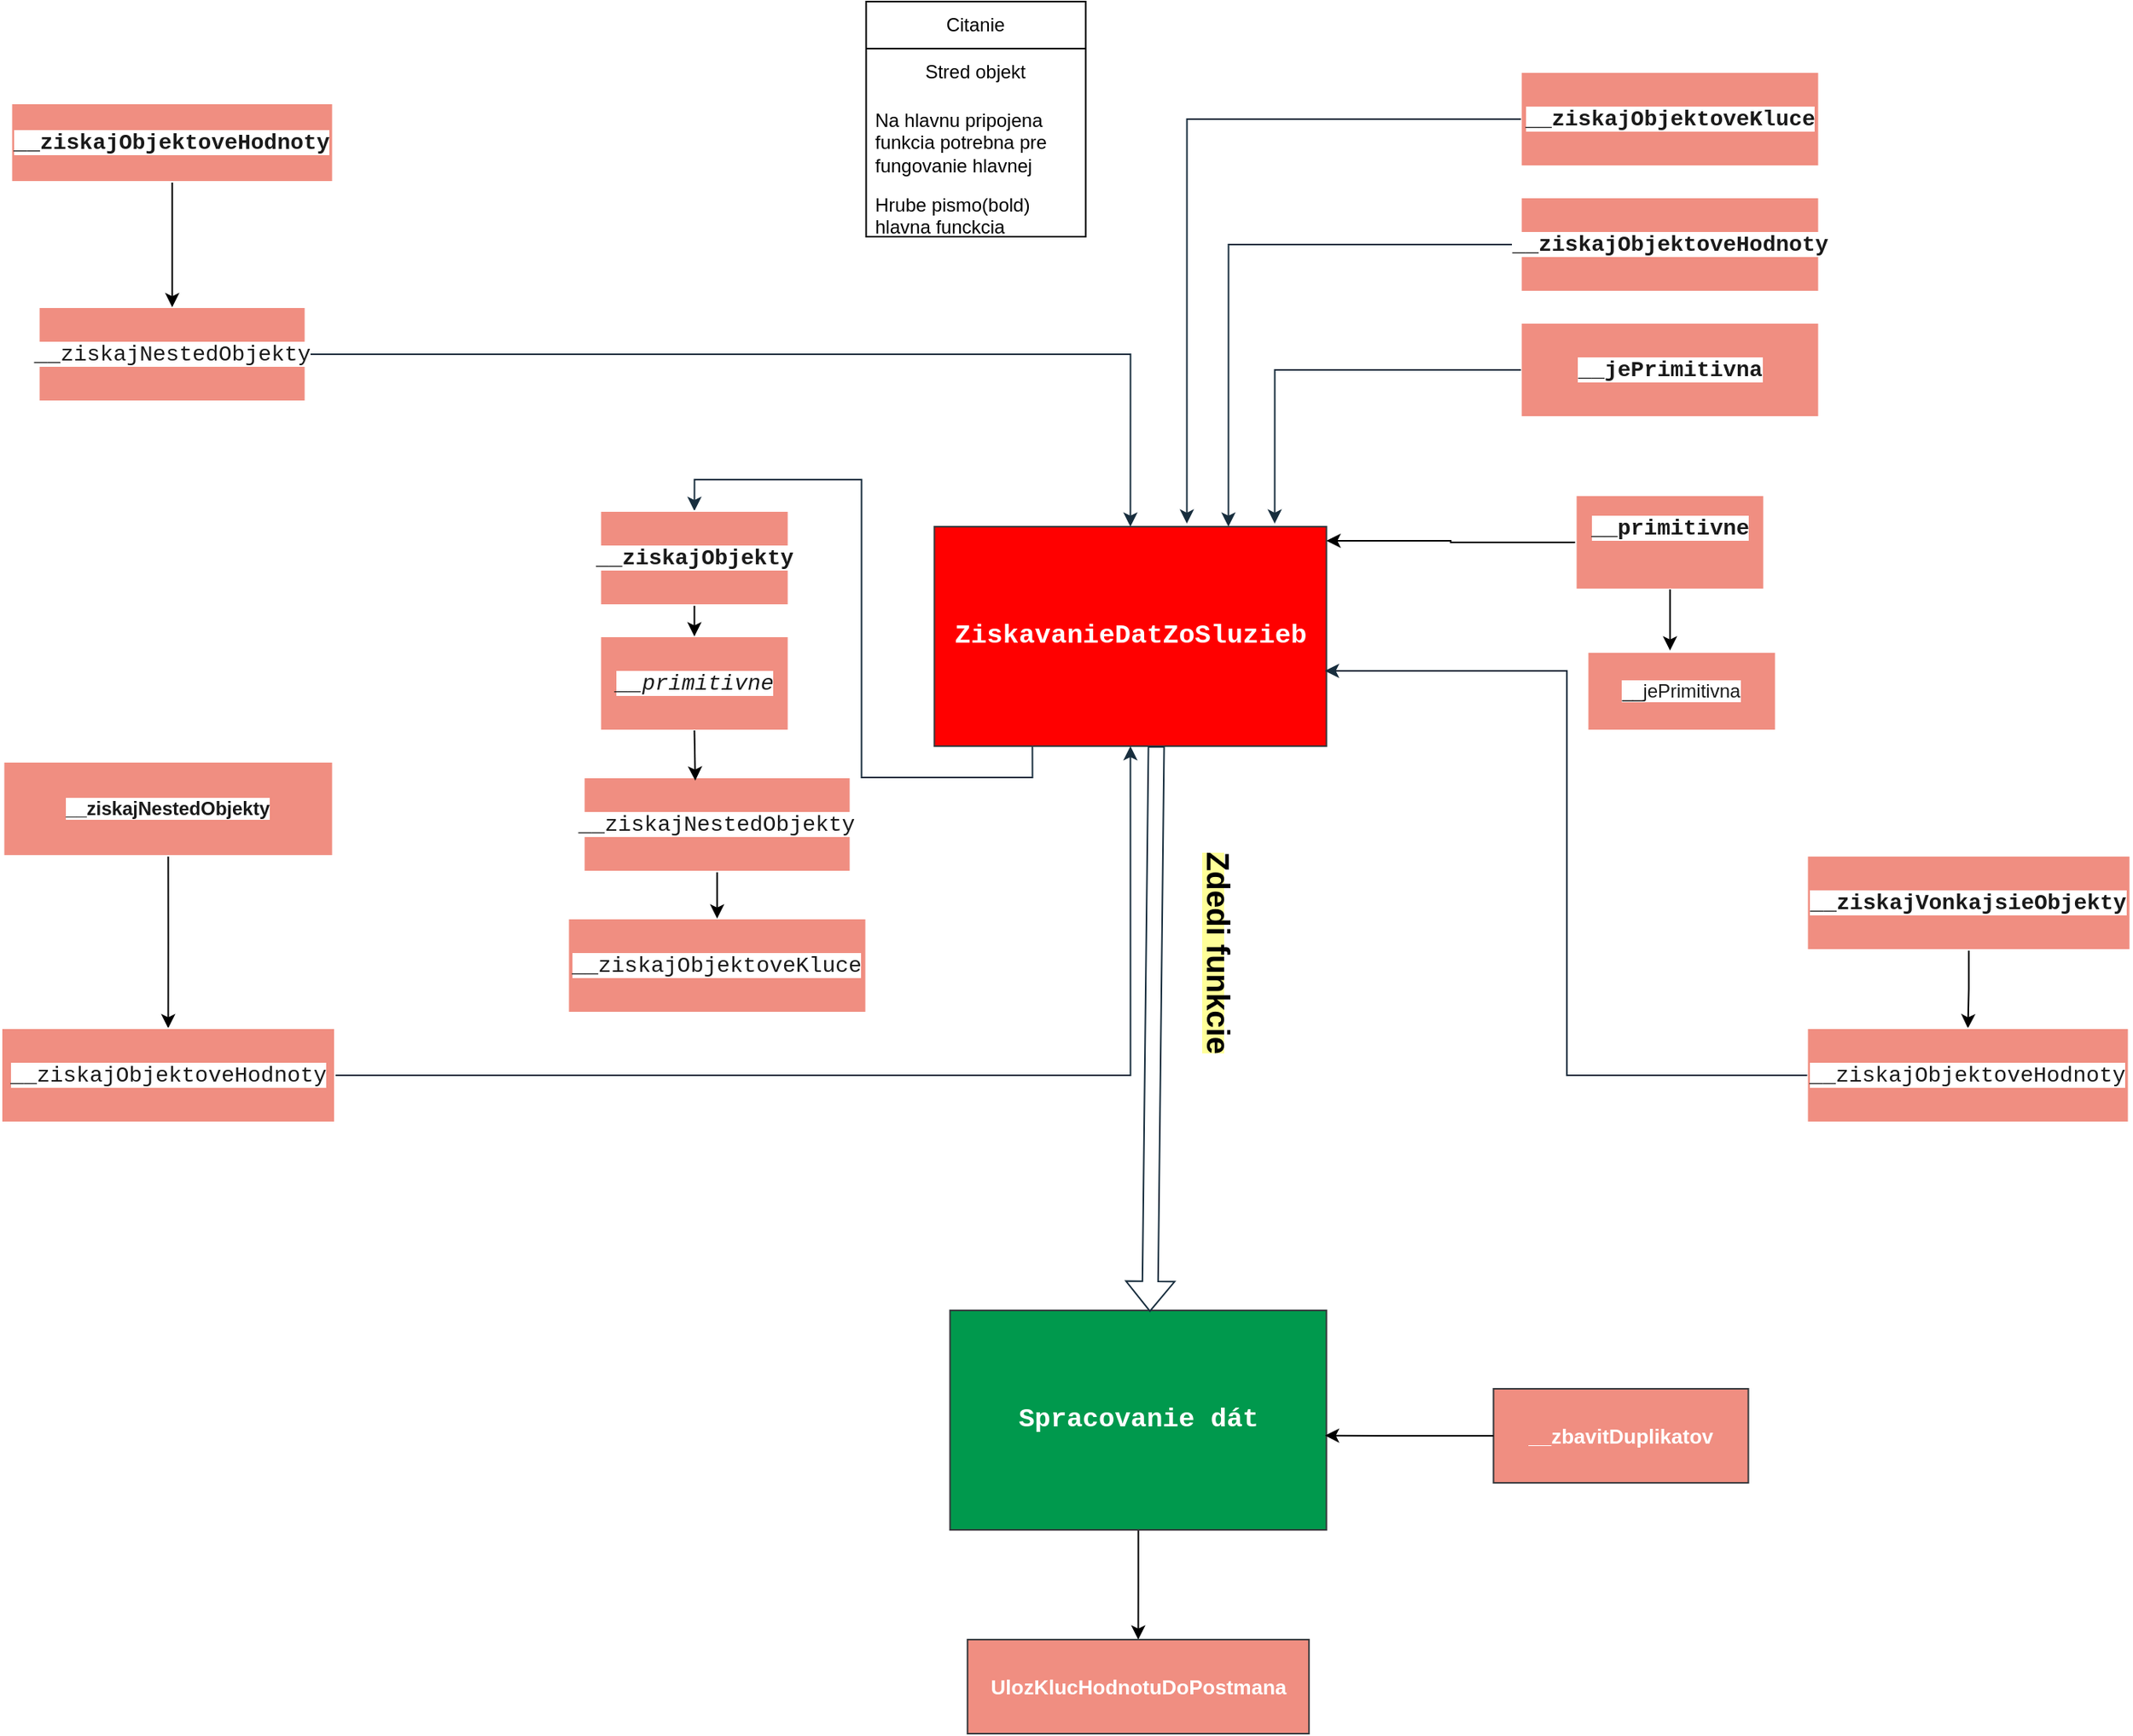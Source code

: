 <mxfile version="22.1.11" type="onedrive">
  <diagram id="C5RBs43oDa-KdzZeNtuy" name="Page-1">
    <mxGraphModel grid="1" page="1" gridSize="10" guides="1" tooltips="1" connect="1" arrows="1" fold="1" pageScale="1" pageWidth="827" pageHeight="1169" math="0" shadow="0">
      <root>
        <mxCell id="WIyWlLk6GJQsqaUBKTNV-0" />
        <mxCell id="WIyWlLk6GJQsqaUBKTNV-1" parent="WIyWlLk6GJQsqaUBKTNV-0" />
        <mxCell id="lOGXAbCOyEfxw4sRU7QS-70" style="edgeStyle=orthogonalEdgeStyle;rounded=0;orthogonalLoop=1;jettySize=auto;html=1;exitX=0.25;exitY=1;exitDx=0;exitDy=0;entryX=0.5;entryY=0;entryDx=0;entryDy=0;labelBackgroundColor=none;fontColor=default;strokeColor=#182E3E;" edge="1" parent="WIyWlLk6GJQsqaUBKTNV-1" source="lOGXAbCOyEfxw4sRU7QS-0" target="lOGXAbCOyEfxw4sRU7QS-68">
          <mxGeometry relative="1" as="geometry" />
        </mxCell>
        <mxCell id="lOGXAbCOyEfxw4sRU7QS-0" value="&lt;div style=&quot;font-family: Consolas, &amp;quot;Courier New&amp;quot;, monospace; line-height: 19px;&quot;&gt;&lt;div style=&quot;line-height: 19px;&quot;&gt;&lt;font style=&quot;font-size: 17px;&quot; color=&quot;#ffffff&quot;&gt;ZiskavanieDatZoSluzieb&lt;/font&gt;&lt;/div&gt;&lt;/div&gt;" style="rounded=0;whiteSpace=wrap;html=1;labelBackgroundColor=none;fillColor=#FF0000;strokeColor=#36393d;fontStyle=1" vertex="1" parent="WIyWlLk6GJQsqaUBKTNV-1">
          <mxGeometry x="-35.25" y="-819" width="250" height="140" as="geometry" />
        </mxCell>
        <mxCell id="lOGXAbCOyEfxw4sRU7QS-60" style="edgeStyle=orthogonalEdgeStyle;rounded=0;orthogonalLoop=1;jettySize=auto;html=1;entryX=0.5;entryY=0;entryDx=0;entryDy=0;labelBackgroundColor=none;fontColor=default;strokeColor=#182E3E;" edge="1" parent="WIyWlLk6GJQsqaUBKTNV-1" source="lOGXAbCOyEfxw4sRU7QS-1" target="lOGXAbCOyEfxw4sRU7QS-0">
          <mxGeometry relative="1" as="geometry" />
        </mxCell>
        <mxCell id="lOGXAbCOyEfxw4sRU7QS-1" value="&lt;div style=&quot;font-family: Consolas, &amp;quot;Courier New&amp;quot;, monospace; font-size: 14px; line-height: 19px;&quot;&gt;&lt;font style=&quot;background-color: rgb(255, 255, 255);&quot; color=&quot;#1a1a1a&quot;&gt;__ziskajNestedObjekty&lt;/font&gt;&lt;/div&gt;" style="rounded=0;whiteSpace=wrap;html=1;labelBackgroundColor=none;fillColor=#F08E81;strokeColor=#FFFFFF;fontColor=#1A1A1A;" vertex="1" parent="WIyWlLk6GJQsqaUBKTNV-1">
          <mxGeometry x="-606.25" y="-959" width="170" height="60" as="geometry" />
        </mxCell>
        <mxCell id="fRCAeJa1ZqHoWWwUZXJR-5" style="edgeStyle=orthogonalEdgeStyle;rounded=0;orthogonalLoop=1;jettySize=auto;html=1;entryX=0.5;entryY=0;entryDx=0;entryDy=0;" edge="1" parent="WIyWlLk6GJQsqaUBKTNV-1" source="lOGXAbCOyEfxw4sRU7QS-2" target="lOGXAbCOyEfxw4sRU7QS-1">
          <mxGeometry relative="1" as="geometry">
            <Array as="points">
              <mxPoint x="-521" y="-959" />
            </Array>
          </mxGeometry>
        </mxCell>
        <mxCell id="lOGXAbCOyEfxw4sRU7QS-2" value="&lt;div style=&quot;font-family: Consolas, &amp;quot;Courier New&amp;quot;, monospace; font-size: 14px; line-height: 19px;&quot;&gt;&lt;font color=&quot;#1a1a1a&quot; style=&quot;background-color: rgb(255, 255, 255);&quot;&gt;__ziskajObjektoveHodnoty&lt;/font&gt;&lt;/div&gt;" style="whiteSpace=wrap;html=1;rounded=0;labelBackgroundColor=none;fillColor=#F08E81;strokeColor=#FFFFFF;fontColor=#1A1A1A;fontStyle=1" vertex="1" parent="WIyWlLk6GJQsqaUBKTNV-1">
          <mxGeometry x="-623.75" y="-1089" width="205" height="50" as="geometry" />
        </mxCell>
        <mxCell id="fRCAeJa1ZqHoWWwUZXJR-2" style="edgeStyle=orthogonalEdgeStyle;rounded=0;orthogonalLoop=1;jettySize=auto;html=1;entryX=0.5;entryY=0;entryDx=0;entryDy=0;" edge="1" parent="WIyWlLk6GJQsqaUBKTNV-1" source="lOGXAbCOyEfxw4sRU7QS-6" target="lOGXAbCOyEfxw4sRU7QS-77">
          <mxGeometry relative="1" as="geometry" />
        </mxCell>
        <mxCell id="lOGXAbCOyEfxw4sRU7QS-6" value="&lt;div style=&quot;font-family: Consolas, &amp;quot;Courier New&amp;quot;, monospace; font-size: 14px; line-height: 19px;&quot;&gt;&lt;span style=&quot;background-color: rgb(255, 255, 255);&quot;&gt;&lt;font color=&quot;#1a1a1a&quot;&gt;__ziskajVonkajsieObjekty&lt;/font&gt;&lt;/span&gt;&lt;/div&gt;" style="whiteSpace=wrap;html=1;rounded=0;labelBackgroundColor=none;fillColor=#F08E81;strokeColor=#FFFFFF;fontColor=#1A1A1A;fontStyle=1" vertex="1" parent="WIyWlLk6GJQsqaUBKTNV-1">
          <mxGeometry x="521.25" y="-609" width="206" height="60" as="geometry" />
        </mxCell>
        <mxCell id="fRCAeJa1ZqHoWWwUZXJR-1" style="edgeStyle=orthogonalEdgeStyle;rounded=0;orthogonalLoop=1;jettySize=auto;html=1;" edge="1" parent="WIyWlLk6GJQsqaUBKTNV-1" source="lOGXAbCOyEfxw4sRU7QS-12" target="lOGXAbCOyEfxw4sRU7QS-0">
          <mxGeometry relative="1" as="geometry">
            <Array as="points">
              <mxPoint x="294" y="-809" />
              <mxPoint x="294" y="-810" />
            </Array>
          </mxGeometry>
        </mxCell>
        <mxCell id="lOGXAbCOyEfxw4sRU7QS-12" value="&lt;div style=&quot;font-family: Consolas, &amp;quot;Courier New&amp;quot;, monospace; font-size: 14px; line-height: 19px;&quot;&gt;&lt;span style=&quot;background-color: rgb(255, 255, 255);&quot;&gt;&lt;br&gt;&lt;/span&gt;&lt;/div&gt;&lt;div style=&quot;font-family: Consolas, &amp;quot;Courier New&amp;quot;, monospace; font-size: 14px; line-height: 19px;&quot;&gt;&lt;div style=&quot;border-color: var(--border-color); text-align: left; line-height: 19px;&quot;&gt;&lt;div style=&quot;border-color: var(--border-color);&quot;&gt;&lt;font style=&quot;border-color: var(--border-color); background-color: rgb(255, 255, 255);&quot;&gt;__primitivne&lt;/font&gt;&lt;/div&gt;&lt;/div&gt;&lt;font style=&quot;border-color: var(--border-color); font-family: Helvetica; font-size: 12px; text-align: left;&quot;&gt;&lt;span style=&quot;background-color: rgb(255, 255, 255);&quot;&gt;&lt;br style=&quot;border-color: var(--border-color); text-align: center;&quot;&gt;&lt;/span&gt;&lt;br style=&quot;border-color: var(--border-color);&quot;&gt;&lt;/font&gt;&lt;/div&gt;" style="whiteSpace=wrap;html=1;rounded=0;labelBackgroundColor=none;fillColor=#F08E81;strokeColor=#FFFFFF;fontColor=#1A1A1A;fontStyle=1;" vertex="1" parent="WIyWlLk6GJQsqaUBKTNV-1">
          <mxGeometry x="373.75" y="-839" width="120" height="60" as="geometry" />
        </mxCell>
        <mxCell id="lOGXAbCOyEfxw4sRU7QS-17" value="&lt;span style=&quot;background-color: rgb(255, 255, 255);&quot;&gt;__jePrimitivna&lt;/span&gt;&lt;font color=&quot;#ffffff&quot;&gt;&lt;br&gt;&lt;/font&gt;" style="rounded=0;whiteSpace=wrap;html=1;labelBackgroundColor=none;fillColor=#F08E81;strokeColor=#FFFFFF;fontColor=#1A1A1A;fontStyle=0" vertex="1" parent="WIyWlLk6GJQsqaUBKTNV-1">
          <mxGeometry x="381.25" y="-739" width="120" height="50" as="geometry" />
        </mxCell>
        <mxCell id="fRCAeJa1ZqHoWWwUZXJR-6" style="edgeStyle=orthogonalEdgeStyle;rounded=0;orthogonalLoop=1;jettySize=auto;html=1;exitX=0.5;exitY=1;exitDx=0;exitDy=0;" edge="1" parent="WIyWlLk6GJQsqaUBKTNV-1" source="lOGXAbCOyEfxw4sRU7QS-27" target="lOGXAbCOyEfxw4sRU7QS-58">
          <mxGeometry relative="1" as="geometry" />
        </mxCell>
        <mxCell id="lOGXAbCOyEfxw4sRU7QS-27" value="&lt;b style=&quot;background-color: rgb(255, 255, 255);&quot;&gt;__ziskajNestedObjekty&lt;/b&gt;" style="rounded=0;whiteSpace=wrap;html=1;labelBackgroundColor=none;fillColor=#F08E81;strokeColor=#FFFFFF;fontColor=#1A1A1A;" vertex="1" parent="WIyWlLk6GJQsqaUBKTNV-1">
          <mxGeometry x="-628.75" y="-669" width="210" height="60" as="geometry" />
        </mxCell>
        <mxCell id="lOGXAbCOyEfxw4sRU7QS-32" value="&lt;div style=&quot;font-family: Consolas, &amp;quot;Courier New&amp;quot;, monospace; font-size: 14px; line-height: 19px;&quot;&gt;&lt;font style=&quot;background-color: rgb(255, 255, 255);&quot; color=&quot;#1a1a1a&quot;&gt;__ziskajObjektoveKluce&lt;/font&gt;&lt;/div&gt;" style="whiteSpace=wrap;html=1;rounded=0;labelBackgroundColor=none;fillColor=#F08E81;strokeColor=#FFFFFF;fontColor=#1A1A1A;" vertex="1" parent="WIyWlLk6GJQsqaUBKTNV-1">
          <mxGeometry x="-268.75" y="-569" width="190" height="60" as="geometry" />
        </mxCell>
        <mxCell id="lOGXAbCOyEfxw4sRU7QS-62" style="edgeStyle=orthogonalEdgeStyle;rounded=0;orthogonalLoop=1;jettySize=auto;html=1;entryX=0.5;entryY=1;entryDx=0;entryDy=0;labelBackgroundColor=none;fontColor=default;strokeColor=#182E3E;" edge="1" parent="WIyWlLk6GJQsqaUBKTNV-1" source="lOGXAbCOyEfxw4sRU7QS-58" target="lOGXAbCOyEfxw4sRU7QS-0">
          <mxGeometry relative="1" as="geometry" />
        </mxCell>
        <mxCell id="lOGXAbCOyEfxw4sRU7QS-58" value="&lt;div style=&quot;font-family: Consolas, &amp;quot;Courier New&amp;quot;, monospace; font-size: 14px; line-height: 19px;&quot;&gt;&lt;font style=&quot;background-color: rgb(255, 255, 255);&quot; color=&quot;#1a1a1a&quot;&gt;__ziskajObjektoveHodnoty&lt;/font&gt;&lt;br&gt;&lt;/div&gt;" style="rounded=0;whiteSpace=wrap;html=1;labelBackgroundColor=none;fillColor=#F08E81;strokeColor=#FFFFFF;fontColor=#1A1A1A;" vertex="1" parent="WIyWlLk6GJQsqaUBKTNV-1">
          <mxGeometry x="-630" y="-499" width="212.5" height="60" as="geometry" />
        </mxCell>
        <mxCell id="lOGXAbCOyEfxw4sRU7QS-65" value="&lt;span style=&quot;background-color: rgb(255, 255, 255);&quot;&gt;&lt;font color=&quot;#1a1a1a&quot;&gt;&lt;br&gt;&lt;/font&gt;&lt;/span&gt;&lt;div style=&quot;font-family: Consolas, &amp;quot;Courier New&amp;quot;, monospace; font-weight: normal; font-size: 14px; line-height: 19px;&quot;&gt;&lt;div&gt;&lt;span style=&quot;font-style: italic; background-color: rgb(255, 255, 255);&quot;&gt;&lt;font color=&quot;#1a1a1a&quot;&gt;__primitivne&lt;/font&gt;&lt;/span&gt;&lt;/div&gt;&lt;/div&gt;&lt;span style=&quot;background-color: rgb(255, 255, 255);&quot;&gt;&lt;br&gt;&lt;/span&gt;" style="rounded=0;whiteSpace=wrap;html=1;labelBackgroundColor=none;fillColor=#F08E81;strokeColor=#FFFFFF;fontColor=#1A1A1A;" vertex="1" parent="WIyWlLk6GJQsqaUBKTNV-1">
          <mxGeometry x="-248.25" y="-749" width="120" height="60" as="geometry" />
        </mxCell>
        <mxCell id="fRCAeJa1ZqHoWWwUZXJR-11" style="edgeStyle=orthogonalEdgeStyle;rounded=0;orthogonalLoop=1;jettySize=auto;html=1;exitX=0.5;exitY=1;exitDx=0;exitDy=0;entryX=0.5;entryY=0;entryDx=0;entryDy=0;" edge="1" parent="WIyWlLk6GJQsqaUBKTNV-1" source="lOGXAbCOyEfxw4sRU7QS-67" target="lOGXAbCOyEfxw4sRU7QS-32">
          <mxGeometry relative="1" as="geometry" />
        </mxCell>
        <mxCell id="lOGXAbCOyEfxw4sRU7QS-67" value="&lt;div style=&quot;font-family: Consolas, &amp;quot;Courier New&amp;quot;, monospace; font-size: 14px; line-height: 19px;&quot;&gt;&lt;font style=&quot;background-color: rgb(255, 255, 255);&quot; color=&quot;#1a1a1a&quot;&gt;__ziskajNestedObjekty&lt;/font&gt;&lt;/div&gt;" style="rounded=0;whiteSpace=wrap;html=1;labelBackgroundColor=none;fillColor=#F08E81;strokeColor=#FFFFFF;fontColor=#1A1A1A;" vertex="1" parent="WIyWlLk6GJQsqaUBKTNV-1">
          <mxGeometry x="-258.75" y="-659" width="170" height="60" as="geometry" />
        </mxCell>
        <mxCell id="fRCAeJa1ZqHoWWwUZXJR-7" style="edgeStyle=orthogonalEdgeStyle;rounded=0;orthogonalLoop=1;jettySize=auto;html=1;exitX=0.5;exitY=1;exitDx=0;exitDy=0;entryX=0.5;entryY=0;entryDx=0;entryDy=0;" edge="1" parent="WIyWlLk6GJQsqaUBKTNV-1" source="lOGXAbCOyEfxw4sRU7QS-68" target="lOGXAbCOyEfxw4sRU7QS-65">
          <mxGeometry relative="1" as="geometry" />
        </mxCell>
        <mxCell id="lOGXAbCOyEfxw4sRU7QS-68" value="&lt;div style=&quot;font-family: Consolas, &amp;quot;Courier New&amp;quot;, monospace; font-size: 14px; line-height: 19px;&quot;&gt;&lt;span style=&quot;background-color: rgb(255, 255, 255);&quot;&gt;&lt;font color=&quot;#1a1a1a&quot;&gt;__ziskajObjekty&lt;/font&gt;&lt;/span&gt;&lt;/div&gt;" style="rounded=0;whiteSpace=wrap;html=1;labelBackgroundColor=none;fillColor=#F08E81;strokeColor=#FFFFFF;fontColor=#1A1A1A;fontStyle=1" vertex="1" parent="WIyWlLk6GJQsqaUBKTNV-1">
          <mxGeometry x="-248.25" y="-829" width="120" height="60" as="geometry" />
        </mxCell>
        <mxCell id="lOGXAbCOyEfxw4sRU7QS-77" value="&lt;div style=&quot;font-family: Consolas, &amp;quot;Courier New&amp;quot;, monospace; font-size: 14px; line-height: 19px;&quot;&gt;&lt;font style=&quot;background-color: rgb(255, 255, 255);&quot; color=&quot;#1a1a1a&quot;&gt;__ziskajObjektoveHodnoty&lt;/font&gt;&lt;/div&gt;" style="whiteSpace=wrap;html=1;rounded=0;labelBackgroundColor=none;fillColor=#F08E81;strokeColor=#FFFFFF;fontColor=#1A1A1A;" vertex="1" parent="WIyWlLk6GJQsqaUBKTNV-1">
          <mxGeometry x="521.25" y="-499" width="205" height="60" as="geometry" />
        </mxCell>
        <mxCell id="lOGXAbCOyEfxw4sRU7QS-80" style="edgeStyle=orthogonalEdgeStyle;rounded=0;orthogonalLoop=1;jettySize=auto;html=1;entryX=0.996;entryY=0.657;entryDx=0;entryDy=0;entryPerimeter=0;labelBackgroundColor=none;fontColor=default;strokeColor=#182E3E;" edge="1" parent="WIyWlLk6GJQsqaUBKTNV-1" source="lOGXAbCOyEfxw4sRU7QS-77" target="lOGXAbCOyEfxw4sRU7QS-0">
          <mxGeometry relative="1" as="geometry" />
        </mxCell>
        <mxCell id="lOGXAbCOyEfxw4sRU7QS-99" style="edgeStyle=orthogonalEdgeStyle;rounded=0;orthogonalLoop=1;jettySize=auto;html=1;exitX=0;exitY=0.5;exitDx=0;exitDy=0;entryX=0.75;entryY=0;entryDx=0;entryDy=0;labelBackgroundColor=none;fontColor=default;strokeColor=#182E3E;" edge="1" parent="WIyWlLk6GJQsqaUBKTNV-1" source="lOGXAbCOyEfxw4sRU7QS-84" target="lOGXAbCOyEfxw4sRU7QS-0">
          <mxGeometry relative="1" as="geometry" />
        </mxCell>
        <mxCell id="lOGXAbCOyEfxw4sRU7QS-84" value="&lt;div style=&quot;font-family: Consolas, &amp;quot;Courier New&amp;quot;, monospace; font-size: 14px; line-height: 19px;&quot;&gt;&lt;span style=&quot;background-color: rgb(255, 255, 255);&quot;&gt;&lt;font color=&quot;#1a1a1a&quot;&gt;__ziskajObjektoveHodnoty&lt;/font&gt;&lt;/span&gt;&lt;/div&gt;" style="whiteSpace=wrap;html=1;rounded=0;labelBackgroundColor=none;fillColor=#F08E81;strokeColor=#FFFFFF;fontColor=#1A1A1A;fontStyle=1" vertex="1" parent="WIyWlLk6GJQsqaUBKTNV-1">
          <mxGeometry x="338.75" y="-1029" width="190" height="60" as="geometry" />
        </mxCell>
        <mxCell id="lOGXAbCOyEfxw4sRU7QS-87" value="&lt;div style=&quot;font-family: Consolas, &amp;quot;Courier New&amp;quot;, monospace; font-size: 14px; line-height: 19px;&quot;&gt;&lt;span style=&quot;background-color: rgb(255, 255, 255);&quot;&gt;&lt;font color=&quot;#1a1a1a&quot;&gt;__jePrimitivna&lt;/font&gt;&lt;/span&gt;&lt;/div&gt;" style="whiteSpace=wrap;html=1;rounded=0;labelBackgroundColor=none;fillColor=#F08E81;strokeColor=#FFFFFF;fontColor=#1A1A1A;fontStyle=1" vertex="1" parent="WIyWlLk6GJQsqaUBKTNV-1">
          <mxGeometry x="338.75" y="-949" width="190" height="60" as="geometry" />
        </mxCell>
        <mxCell id="lOGXAbCOyEfxw4sRU7QS-90" value="&lt;div style=&quot;font-family: Consolas, &amp;quot;Courier New&amp;quot;, monospace; font-size: 14px; line-height: 19px;&quot;&gt;&lt;span style=&quot;background-color: rgb(255, 255, 255);&quot;&gt;&lt;font color=&quot;#1a1a1a&quot;&gt;__ziskajObjektoveKluce&lt;/font&gt;&lt;/span&gt;&lt;/div&gt;" style="rounded=0;whiteSpace=wrap;html=1;labelBackgroundColor=none;fillColor=#F08E81;strokeColor=#FFFFFF;fontColor=#1A1A1A;fontStyle=1" vertex="1" parent="WIyWlLk6GJQsqaUBKTNV-1">
          <mxGeometry x="338.75" y="-1109" width="190" height="60" as="geometry" />
        </mxCell>
        <mxCell id="lOGXAbCOyEfxw4sRU7QS-98" style="edgeStyle=orthogonalEdgeStyle;rounded=0;orthogonalLoop=1;jettySize=auto;html=1;exitX=0;exitY=0.5;exitDx=0;exitDy=0;entryX=0.644;entryY=-0.014;entryDx=0;entryDy=0;entryPerimeter=0;labelBackgroundColor=none;fontColor=default;strokeColor=#182E3E;" edge="1" parent="WIyWlLk6GJQsqaUBKTNV-1" source="lOGXAbCOyEfxw4sRU7QS-90" target="lOGXAbCOyEfxw4sRU7QS-0">
          <mxGeometry relative="1" as="geometry" />
        </mxCell>
        <mxCell id="lOGXAbCOyEfxw4sRU7QS-100" style="edgeStyle=orthogonalEdgeStyle;rounded=0;orthogonalLoop=1;jettySize=auto;html=1;exitX=0;exitY=0.5;exitDx=0;exitDy=0;entryX=0.868;entryY=-0.014;entryDx=0;entryDy=0;entryPerimeter=0;labelBackgroundColor=none;fontColor=default;strokeColor=#182E3E;" edge="1" parent="WIyWlLk6GJQsqaUBKTNV-1" source="lOGXAbCOyEfxw4sRU7QS-87" target="lOGXAbCOyEfxw4sRU7QS-0">
          <mxGeometry relative="1" as="geometry" />
        </mxCell>
        <mxCell id="YXiaKdGjtoN9CGgRaMWh-12" value="" style="edgeStyle=orthogonalEdgeStyle;rounded=0;orthogonalLoop=1;jettySize=auto;html=1;" edge="1" parent="WIyWlLk6GJQsqaUBKTNV-1" source="lOGXAbCOyEfxw4sRU7QS-101">
          <mxGeometry relative="1" as="geometry">
            <mxPoint x="94.75" y="-109" as="targetPoint" />
          </mxGeometry>
        </mxCell>
        <mxCell id="lOGXAbCOyEfxw4sRU7QS-101" value="&lt;div style=&quot;font-family: Consolas, &amp;quot;Courier New&amp;quot;, monospace; line-height: 19px;&quot;&gt;&lt;div style=&quot;line-height: 19px;&quot;&gt;&lt;font style=&quot;font-size: 17px;&quot; color=&quot;#ffffff&quot;&gt;Spracovanie dát&lt;/font&gt;&lt;/div&gt;&lt;/div&gt;" style="rounded=0;whiteSpace=wrap;html=1;labelBackgroundColor=none;fillColor=#00994D;strokeColor=#36393d;fontStyle=1" vertex="1" parent="WIyWlLk6GJQsqaUBKTNV-1">
          <mxGeometry x="-25.25" y="-319" width="240" height="140" as="geometry" />
        </mxCell>
        <mxCell id="lOGXAbCOyEfxw4sRU7QS-104" value="&lt;font style=&quot;font-size: 13px;&quot; color=&quot;#ffffff&quot;&gt;__zbavitDuplikatov&lt;/font&gt;" style="whiteSpace=wrap;html=1;fillColor=#F08E81;strokeColor=#36393d;rounded=0;labelBackgroundColor=none;fontStyle=1;" vertex="1" parent="WIyWlLk6GJQsqaUBKTNV-1">
          <mxGeometry x="321.25" y="-269" width="162.5" height="60" as="geometry" />
        </mxCell>
        <mxCell id="lOGXAbCOyEfxw4sRU7QS-107" value="" style="shape=flexArrow;endArrow=classic;html=1;rounded=0;strokeColor=#182E3E;fontColor=#1A1A1A;exitX=0.566;exitY=1.021;exitDx=0;exitDy=0;exitPerimeter=0;entryX=0.531;entryY=0.007;entryDx=0;entryDy=0;entryPerimeter=0;" edge="1" parent="WIyWlLk6GJQsqaUBKTNV-1" target="lOGXAbCOyEfxw4sRU7QS-101">
          <mxGeometry width="50" height="50" relative="1" as="geometry">
            <mxPoint x="106.25" y="-679" as="sourcePoint" />
            <mxPoint x="104.819" y="-321.94" as="targetPoint" />
          </mxGeometry>
        </mxCell>
        <mxCell id="ui6PFzpnOUfT__pSeQLo-5" value="Citanie" style="swimlane;fontStyle=0;childLayout=stackLayout;horizontal=1;startSize=30;horizontalStack=0;resizeParent=1;resizeParentMax=0;resizeLast=0;collapsible=1;marginBottom=0;whiteSpace=wrap;html=1;" vertex="1" parent="WIyWlLk6GJQsqaUBKTNV-1">
          <mxGeometry x="-78.75" y="-1154" width="140" height="150" as="geometry" />
        </mxCell>
        <mxCell id="ui6PFzpnOUfT__pSeQLo-6" value="Stred objekt" style="text;strokeColor=none;fillColor=none;align=center;verticalAlign=middle;spacingLeft=4;spacingRight=4;overflow=hidden;points=[[0,0.5],[1,0.5]];portConstraint=eastwest;rotatable=0;whiteSpace=wrap;html=1;" vertex="1" parent="ui6PFzpnOUfT__pSeQLo-5">
          <mxGeometry y="30" width="140" height="30" as="geometry" />
        </mxCell>
        <mxCell id="ui6PFzpnOUfT__pSeQLo-9" value="Na hlavnu pripojena funkcia potrebna pre fungovanie hlavnej" style="text;strokeColor=none;fillColor=none;align=left;verticalAlign=middle;spacingLeft=4;spacingRight=4;overflow=hidden;points=[[0,0.5],[1,0.5]];portConstraint=eastwest;rotatable=0;whiteSpace=wrap;html=1;" vertex="1" parent="ui6PFzpnOUfT__pSeQLo-5">
          <mxGeometry y="60" width="140" height="60" as="geometry" />
        </mxCell>
        <mxCell id="ui6PFzpnOUfT__pSeQLo-8" value="Hrube pismo(bold) hlavna funckcia" style="text;strokeColor=none;fillColor=none;align=left;verticalAlign=middle;spacingLeft=4;spacingRight=4;overflow=hidden;points=[[0,0.5],[1,0.5]];portConstraint=eastwest;rotatable=0;whiteSpace=wrap;html=1;" vertex="1" parent="ui6PFzpnOUfT__pSeQLo-5">
          <mxGeometry y="120" width="140" height="30" as="geometry" />
        </mxCell>
        <mxCell id="YXiaKdGjtoN9CGgRaMWh-9" style="edgeStyle=orthogonalEdgeStyle;rounded=0;orthogonalLoop=1;jettySize=auto;html=1;exitX=0;exitY=0.5;exitDx=0;exitDy=0;entryX=0.996;entryY=0.57;entryDx=0;entryDy=0;entryPerimeter=0;" edge="1" parent="WIyWlLk6GJQsqaUBKTNV-1" source="lOGXAbCOyEfxw4sRU7QS-104" target="lOGXAbCOyEfxw4sRU7QS-101">
          <mxGeometry relative="1" as="geometry" />
        </mxCell>
        <mxCell id="YXiaKdGjtoN9CGgRaMWh-10" value="&lt;b style=&quot;background-color: rgb(255, 255, 153);&quot;&gt;&lt;font style=&quot;font-size: 20px;&quot;&gt;Zdedi funkcie&lt;/font&gt;&lt;/b&gt;" style="text;html=1;strokeColor=none;fillColor=none;align=center;verticalAlign=middle;whiteSpace=wrap;rounded=0;rotation=90;" vertex="1" parent="WIyWlLk6GJQsqaUBKTNV-1">
          <mxGeometry x="37.5" y="-567.75" width="217.5" height="40" as="geometry" />
        </mxCell>
        <mxCell id="YXiaKdGjtoN9CGgRaMWh-13" value="&lt;font style=&quot;font-size: 13px;&quot; color=&quot;#ffffff&quot;&gt;UlozKlucHodnotuDoPostmana&lt;/font&gt;" style="whiteSpace=wrap;html=1;fillColor=#F08E81;strokeColor=#36393d;rounded=0;labelBackgroundColor=none;fontStyle=1;" vertex="1" parent="WIyWlLk6GJQsqaUBKTNV-1">
          <mxGeometry x="-14.13" y="-109" width="217.75" height="60" as="geometry" />
        </mxCell>
        <mxCell id="fRCAeJa1ZqHoWWwUZXJR-8" style="edgeStyle=orthogonalEdgeStyle;rounded=0;orthogonalLoop=1;jettySize=auto;html=1;exitX=0.5;exitY=1;exitDx=0;exitDy=0;entryX=0.418;entryY=0.033;entryDx=0;entryDy=0;entryPerimeter=0;" edge="1" parent="WIyWlLk6GJQsqaUBKTNV-1" source="lOGXAbCOyEfxw4sRU7QS-65" target="lOGXAbCOyEfxw4sRU7QS-67">
          <mxGeometry relative="1" as="geometry" />
        </mxCell>
        <mxCell id="fRCAeJa1ZqHoWWwUZXJR-14" style="edgeStyle=orthogonalEdgeStyle;rounded=0;orthogonalLoop=1;jettySize=auto;html=1;entryX=0.438;entryY=-0.02;entryDx=0;entryDy=0;entryPerimeter=0;" edge="1" parent="WIyWlLk6GJQsqaUBKTNV-1" source="lOGXAbCOyEfxw4sRU7QS-12" target="lOGXAbCOyEfxw4sRU7QS-17">
          <mxGeometry relative="1" as="geometry" />
        </mxCell>
      </root>
    </mxGraphModel>
  </diagram>
</mxfile>
